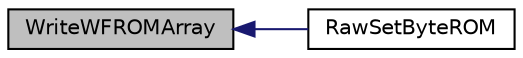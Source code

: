digraph "WriteWFROMArray"
{
  edge [fontname="Helvetica",fontsize="10",labelfontname="Helvetica",labelfontsize="10"];
  node [fontname="Helvetica",fontsize="10",shape=record];
  rankdir="LR";
  Node1 [label="WriteWFROMArray",height=0.2,width=0.4,color="black", fillcolor="grey75", style="filled", fontcolor="black"];
  Node1 -> Node2 [dir="back",color="midnightblue",fontsize="10",style="solid",fontname="Helvetica"];
  Node2 [label="RawSetByteROM",height=0.2,width=0.4,color="black", fillcolor="white", style="filled",URL="$_w_f_driver_raw_8c.html#ae637669ad0062075a7f292f438c3ff72"];
}
